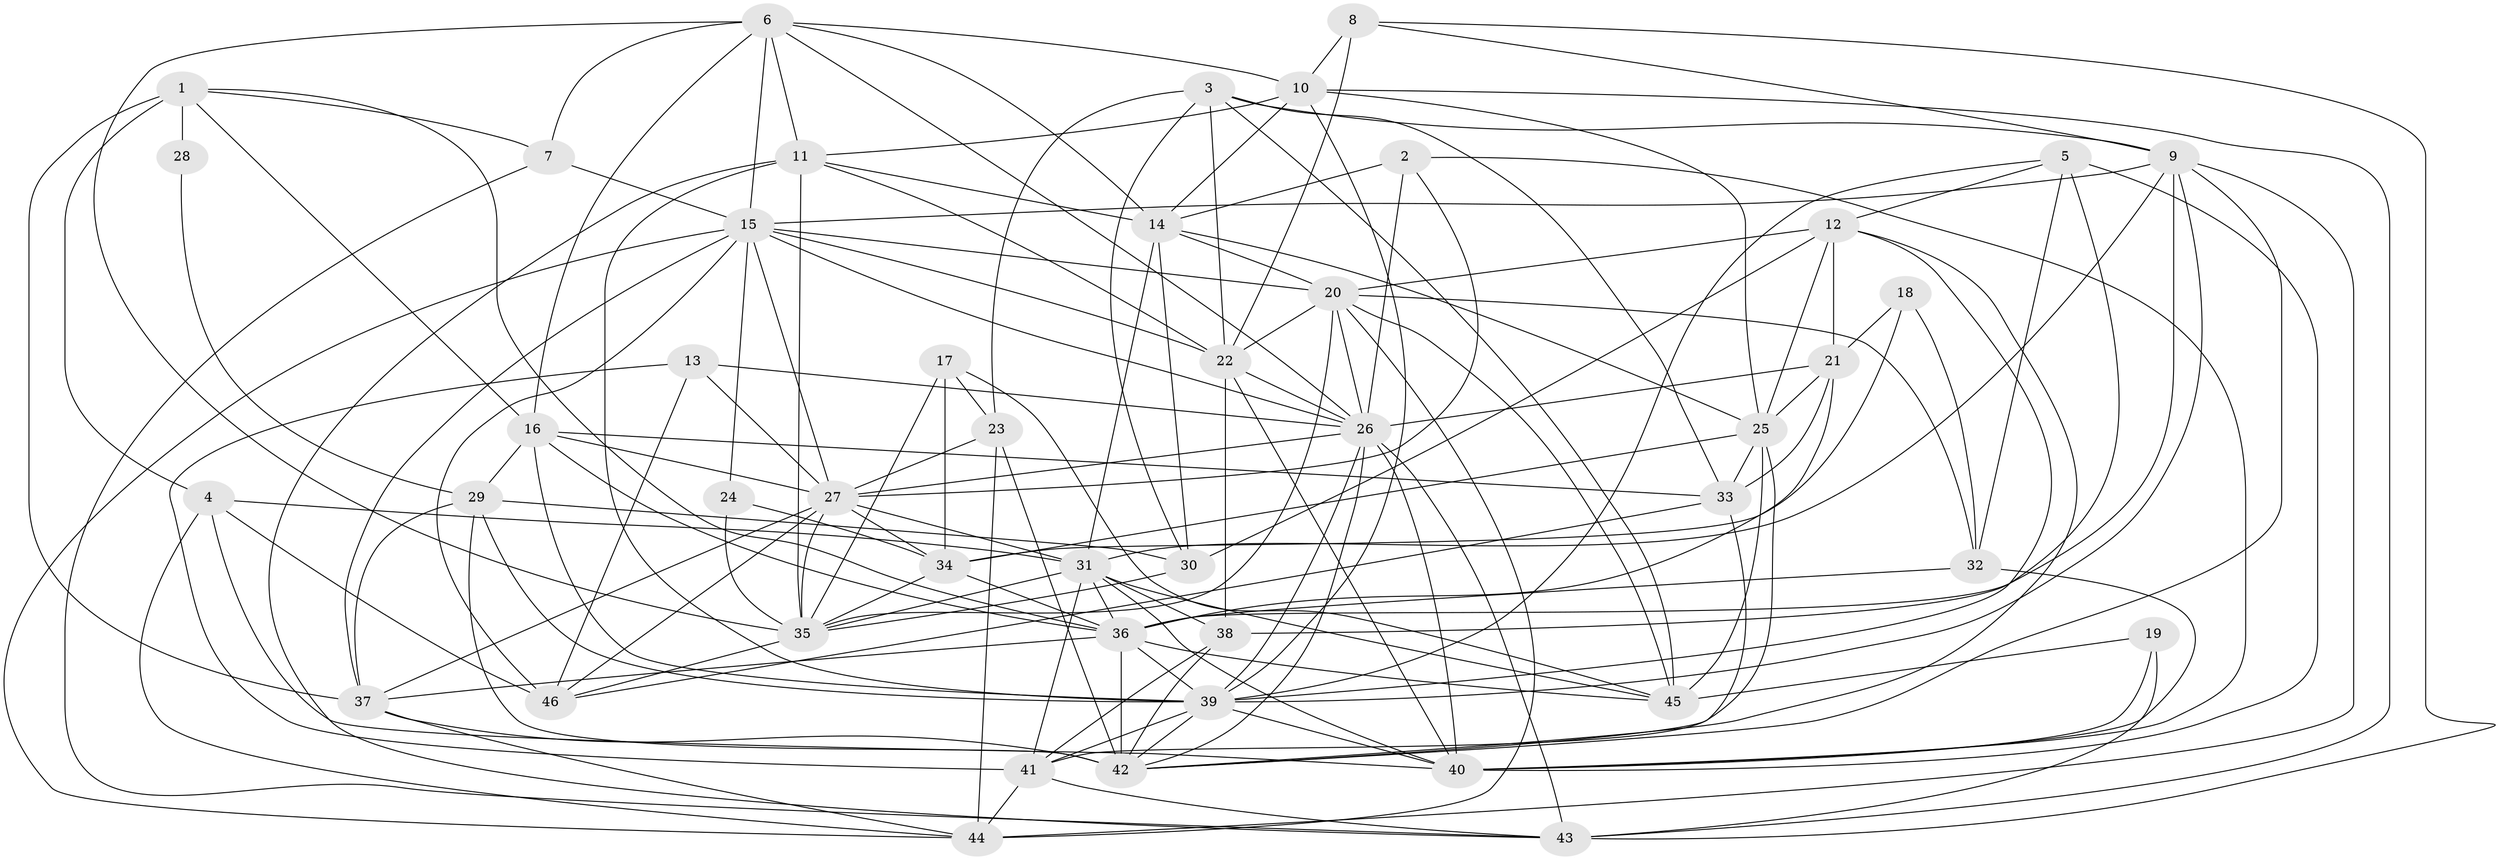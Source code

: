 // original degree distribution, {4: 0.25517241379310346, 2: 0.1103448275862069, 3: 0.32413793103448274, 7: 0.04827586206896552, 6: 0.07586206896551724, 8: 0.020689655172413793, 5: 0.16551724137931034}
// Generated by graph-tools (version 1.1) at 2025/37/03/04/25 23:37:12]
// undirected, 46 vertices, 156 edges
graph export_dot {
  node [color=gray90,style=filled];
  1;
  2;
  3;
  4;
  5;
  6;
  7;
  8;
  9;
  10;
  11;
  12;
  13;
  14;
  15;
  16;
  17;
  18;
  19;
  20;
  21;
  22;
  23;
  24;
  25;
  26;
  27;
  28;
  29;
  30;
  31;
  32;
  33;
  34;
  35;
  36;
  37;
  38;
  39;
  40;
  41;
  42;
  43;
  44;
  45;
  46;
  1 -- 4 [weight=1.0];
  1 -- 7 [weight=1.0];
  1 -- 16 [weight=1.0];
  1 -- 28 [weight=2.0];
  1 -- 36 [weight=1.0];
  1 -- 37 [weight=1.0];
  2 -- 14 [weight=2.0];
  2 -- 26 [weight=1.0];
  2 -- 27 [weight=1.0];
  2 -- 40 [weight=1.0];
  3 -- 9 [weight=1.0];
  3 -- 22 [weight=2.0];
  3 -- 23 [weight=1.0];
  3 -- 30 [weight=1.0];
  3 -- 33 [weight=1.0];
  3 -- 45 [weight=1.0];
  4 -- 31 [weight=1.0];
  4 -- 40 [weight=1.0];
  4 -- 44 [weight=1.0];
  4 -- 46 [weight=1.0];
  5 -- 12 [weight=1.0];
  5 -- 32 [weight=1.0];
  5 -- 38 [weight=2.0];
  5 -- 39 [weight=1.0];
  5 -- 40 [weight=1.0];
  6 -- 7 [weight=1.0];
  6 -- 10 [weight=1.0];
  6 -- 11 [weight=1.0];
  6 -- 14 [weight=1.0];
  6 -- 15 [weight=1.0];
  6 -- 16 [weight=1.0];
  6 -- 26 [weight=1.0];
  6 -- 35 [weight=1.0];
  7 -- 15 [weight=2.0];
  7 -- 43 [weight=1.0];
  8 -- 9 [weight=1.0];
  8 -- 10 [weight=1.0];
  8 -- 22 [weight=2.0];
  8 -- 43 [weight=1.0];
  9 -- 15 [weight=1.0];
  9 -- 31 [weight=1.0];
  9 -- 36 [weight=1.0];
  9 -- 39 [weight=2.0];
  9 -- 42 [weight=1.0];
  9 -- 44 [weight=1.0];
  10 -- 11 [weight=1.0];
  10 -- 14 [weight=1.0];
  10 -- 25 [weight=1.0];
  10 -- 39 [weight=1.0];
  10 -- 43 [weight=1.0];
  11 -- 14 [weight=1.0];
  11 -- 22 [weight=1.0];
  11 -- 35 [weight=1.0];
  11 -- 39 [weight=3.0];
  11 -- 43 [weight=1.0];
  12 -- 20 [weight=1.0];
  12 -- 21 [weight=2.0];
  12 -- 25 [weight=1.0];
  12 -- 30 [weight=1.0];
  12 -- 39 [weight=1.0];
  12 -- 42 [weight=1.0];
  13 -- 26 [weight=1.0];
  13 -- 27 [weight=1.0];
  13 -- 41 [weight=2.0];
  13 -- 46 [weight=2.0];
  14 -- 20 [weight=1.0];
  14 -- 25 [weight=1.0];
  14 -- 30 [weight=1.0];
  14 -- 31 [weight=1.0];
  15 -- 20 [weight=1.0];
  15 -- 22 [weight=1.0];
  15 -- 24 [weight=1.0];
  15 -- 26 [weight=1.0];
  15 -- 27 [weight=1.0];
  15 -- 37 [weight=1.0];
  15 -- 44 [weight=1.0];
  15 -- 46 [weight=1.0];
  16 -- 27 [weight=2.0];
  16 -- 29 [weight=2.0];
  16 -- 33 [weight=1.0];
  16 -- 36 [weight=1.0];
  16 -- 39 [weight=1.0];
  17 -- 23 [weight=1.0];
  17 -- 34 [weight=1.0];
  17 -- 35 [weight=1.0];
  17 -- 45 [weight=1.0];
  18 -- 21 [weight=1.0];
  18 -- 32 [weight=1.0];
  18 -- 34 [weight=1.0];
  19 -- 40 [weight=1.0];
  19 -- 43 [weight=1.0];
  19 -- 45 [weight=1.0];
  20 -- 22 [weight=1.0];
  20 -- 26 [weight=1.0];
  20 -- 32 [weight=1.0];
  20 -- 35 [weight=1.0];
  20 -- 44 [weight=1.0];
  20 -- 45 [weight=1.0];
  21 -- 25 [weight=2.0];
  21 -- 26 [weight=1.0];
  21 -- 33 [weight=1.0];
  21 -- 36 [weight=2.0];
  22 -- 26 [weight=1.0];
  22 -- 38 [weight=1.0];
  22 -- 40 [weight=1.0];
  23 -- 27 [weight=1.0];
  23 -- 42 [weight=3.0];
  23 -- 44 [weight=1.0];
  24 -- 34 [weight=1.0];
  24 -- 35 [weight=1.0];
  25 -- 33 [weight=1.0];
  25 -- 34 [weight=1.0];
  25 -- 41 [weight=1.0];
  25 -- 45 [weight=1.0];
  26 -- 27 [weight=1.0];
  26 -- 39 [weight=1.0];
  26 -- 40 [weight=1.0];
  26 -- 42 [weight=1.0];
  26 -- 43 [weight=1.0];
  27 -- 31 [weight=1.0];
  27 -- 34 [weight=1.0];
  27 -- 35 [weight=1.0];
  27 -- 37 [weight=2.0];
  27 -- 46 [weight=1.0];
  28 -- 29 [weight=1.0];
  29 -- 30 [weight=1.0];
  29 -- 37 [weight=1.0];
  29 -- 39 [weight=4.0];
  29 -- 42 [weight=1.0];
  30 -- 35 [weight=1.0];
  31 -- 35 [weight=1.0];
  31 -- 36 [weight=1.0];
  31 -- 38 [weight=1.0];
  31 -- 40 [weight=1.0];
  31 -- 41 [weight=2.0];
  31 -- 45 [weight=1.0];
  32 -- 36 [weight=2.0];
  32 -- 40 [weight=1.0];
  33 -- 42 [weight=1.0];
  33 -- 46 [weight=2.0];
  34 -- 35 [weight=1.0];
  34 -- 36 [weight=1.0];
  35 -- 46 [weight=1.0];
  36 -- 37 [weight=1.0];
  36 -- 39 [weight=1.0];
  36 -- 42 [weight=5.0];
  36 -- 45 [weight=1.0];
  37 -- 42 [weight=1.0];
  37 -- 44 [weight=1.0];
  38 -- 41 [weight=1.0];
  38 -- 42 [weight=1.0];
  39 -- 40 [weight=1.0];
  39 -- 41 [weight=1.0];
  39 -- 42 [weight=1.0];
  41 -- 43 [weight=1.0];
  41 -- 44 [weight=1.0];
}
